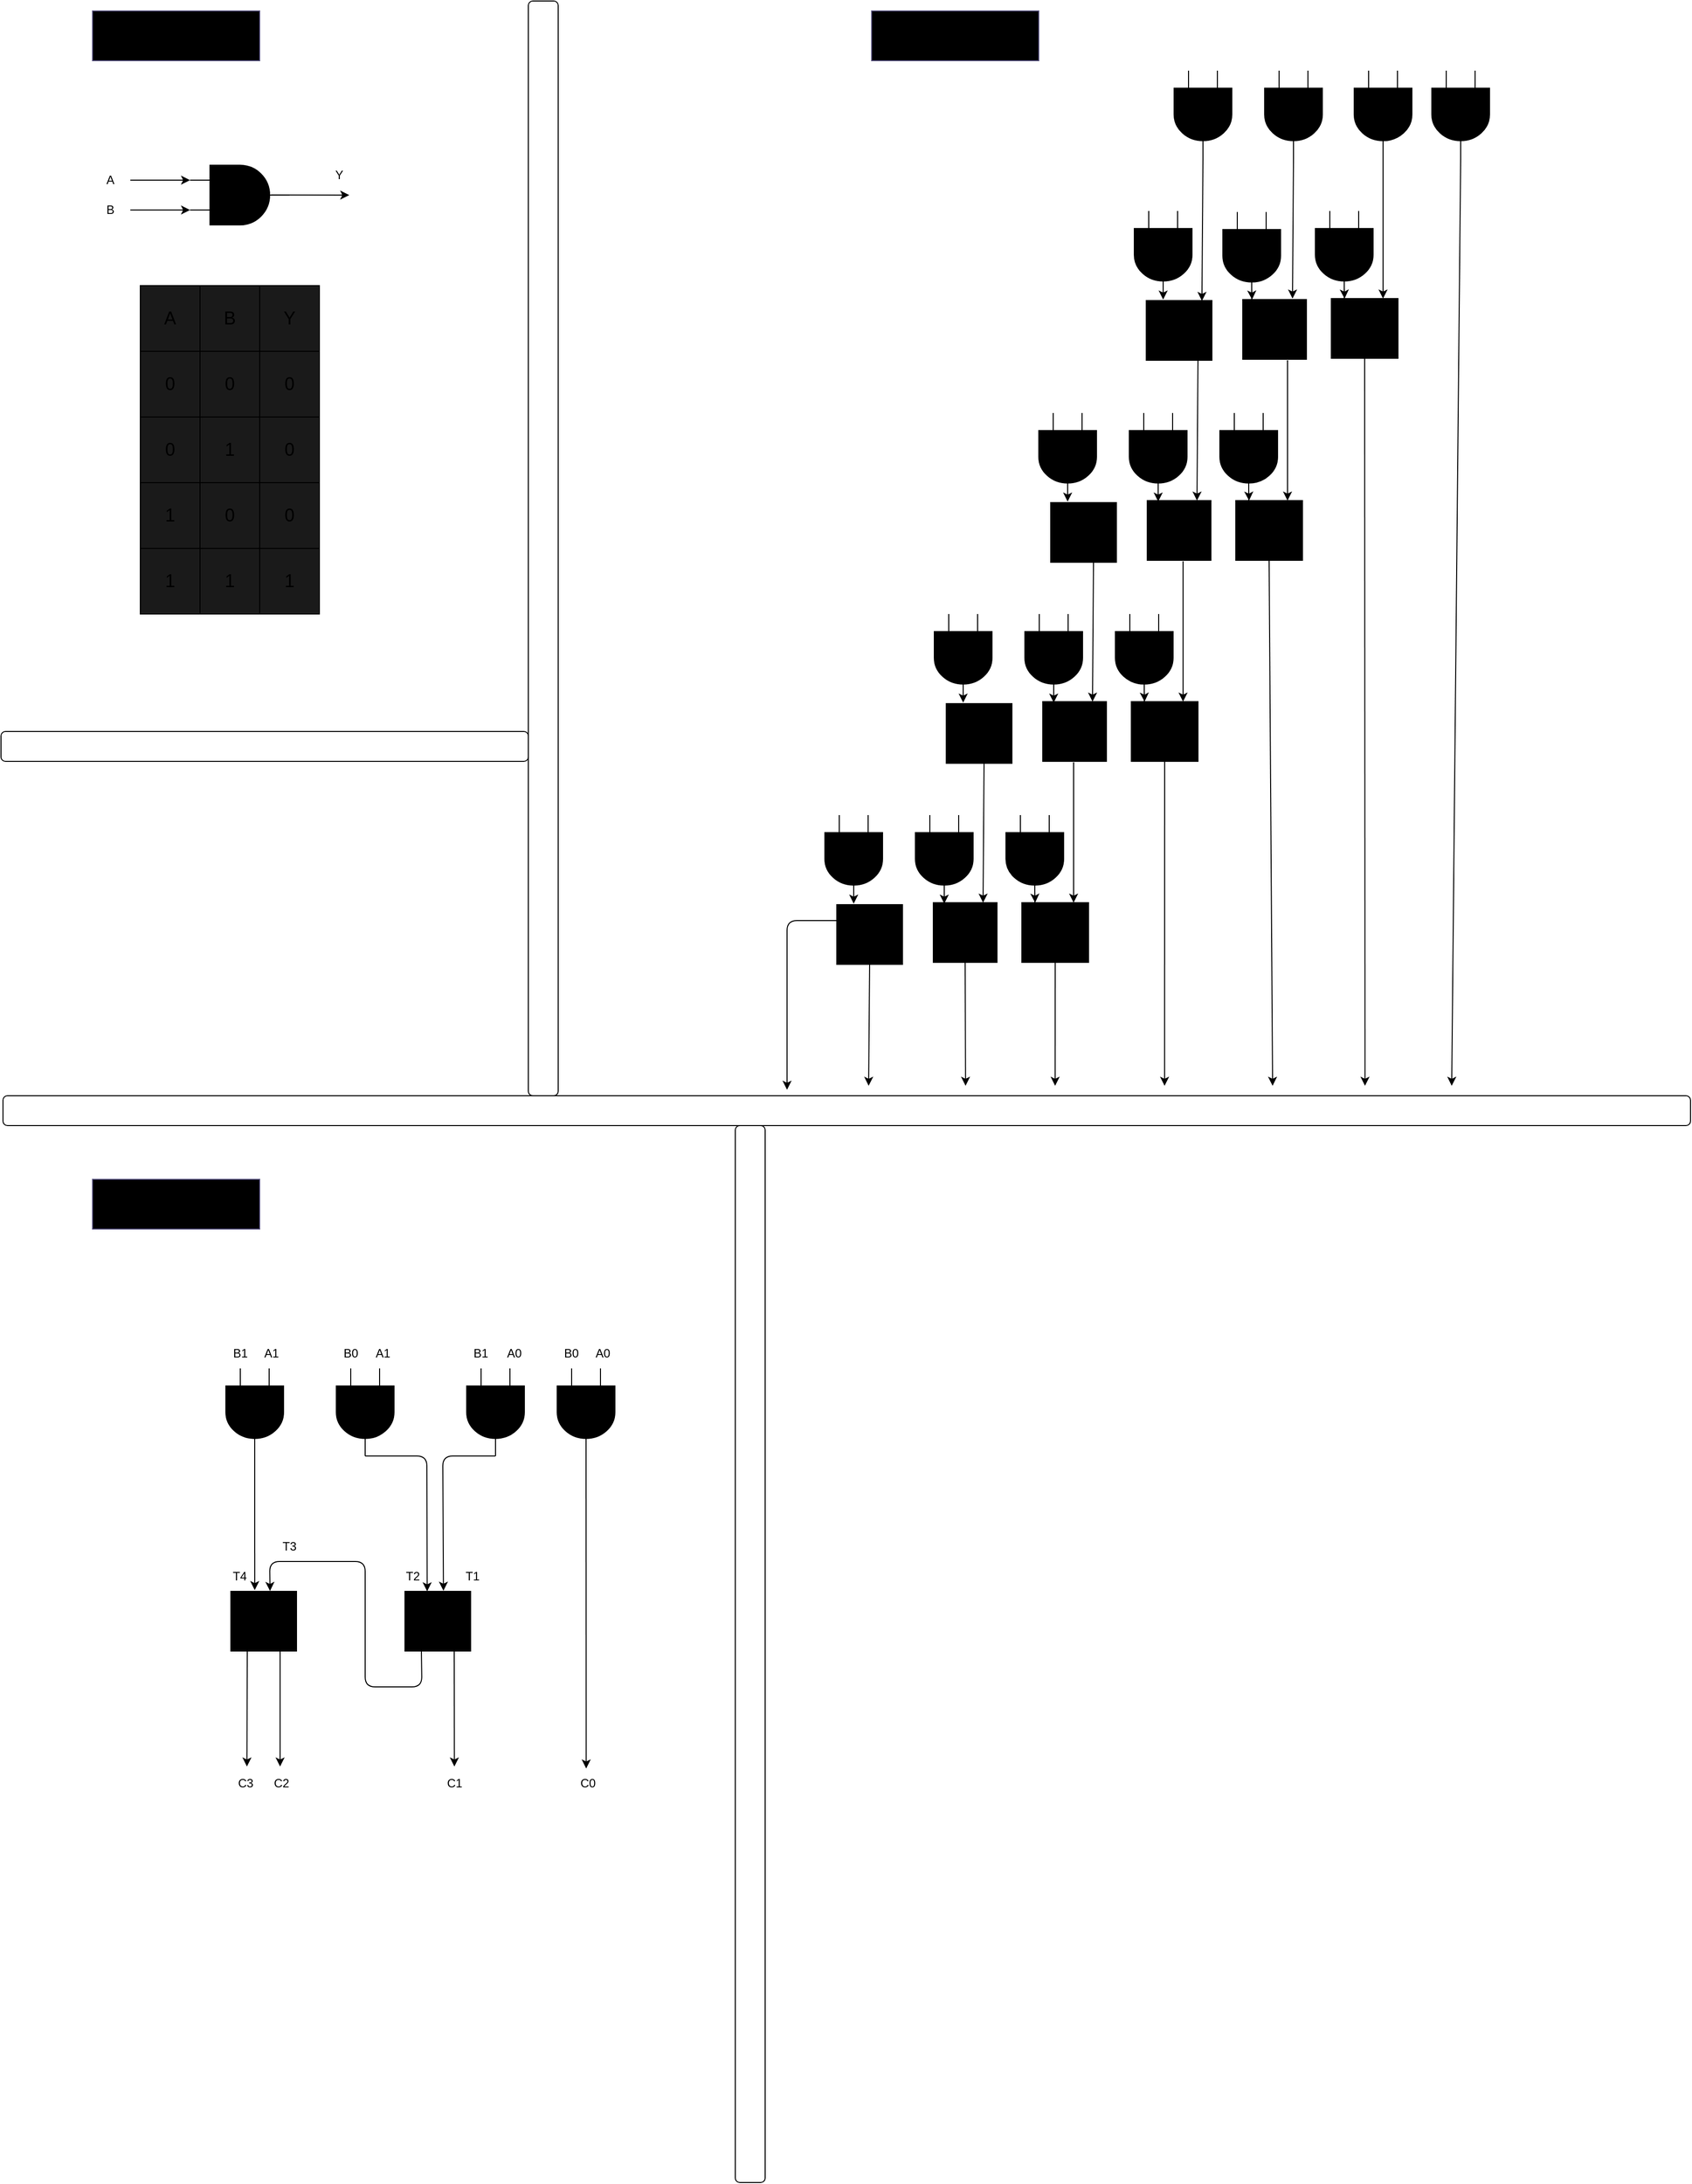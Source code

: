 <mxfile>
    <diagram id="SX6LbWPJMb3i2Qedz9tm" name="Page-1">
        <mxGraphModel dx="2161" dy="771" grid="1" gridSize="16" guides="1" tooltips="1" connect="1" arrows="1" fold="1" page="1" pageScale="1" pageWidth="850" pageHeight="1100" math="0" shadow="0">
            <root>
                <mxCell id="0"/>
                <mxCell id="1" parent="0"/>
                <mxCell id="5" style="edgeStyle=none;html=1;exitX=0.815;exitY=0.498;exitDx=0;exitDy=0;exitPerimeter=0;endArrow=classic;endFill=1;" parent="1" edge="1">
                    <mxGeometry relative="1" as="geometry">
                        <mxPoint x="-500" y="195" as="targetPoint"/>
                        <mxPoint x="-578.5" y="194.88" as="sourcePoint"/>
                    </mxGeometry>
                </mxCell>
                <mxCell id="6" style="edgeStyle=none;html=1;exitX=1;exitY=0.5;exitDx=0;exitDy=0;exitPerimeter=0;endArrow=classic;endFill=1;" parent="1" edge="1">
                    <mxGeometry relative="1" as="geometry">
                        <mxPoint x="-660" y="180" as="targetPoint"/>
                        <mxPoint x="-720" y="180" as="sourcePoint"/>
                    </mxGeometry>
                </mxCell>
                <mxCell id="7" style="edgeStyle=none;html=1;exitX=1;exitY=0.5;exitDx=0;exitDy=0;exitPerimeter=0;endArrow=classic;endFill=1;" parent="1" edge="1">
                    <mxGeometry relative="1" as="geometry">
                        <mxPoint x="-660" y="210" as="targetPoint"/>
                        <mxPoint x="-720" y="210" as="sourcePoint"/>
                    </mxGeometry>
                </mxCell>
                <mxCell id="8" value="&lt;h1&gt;STEP ONE&lt;/h1&gt;" style="text;html=1;fillColor=#000000;align=center;verticalAlign=middle;whiteSpace=wrap;rounded=0;strokeColor=#56517e;" parent="1" vertex="1">
                    <mxGeometry x="-758" y="10" width="168" height="50" as="geometry"/>
                </mxCell>
                <mxCell id="9" value="B" style="text;html=1;strokeColor=none;fillColor=none;align=center;verticalAlign=middle;whiteSpace=wrap;rounded=0;" parent="1" vertex="1">
                    <mxGeometry x="-770" y="195" width="60" height="30" as="geometry"/>
                </mxCell>
                <mxCell id="10" value="Y" style="text;html=1;strokeColor=none;fillColor=none;align=center;verticalAlign=middle;whiteSpace=wrap;rounded=0;" parent="1" vertex="1">
                    <mxGeometry x="-540" y="160" width="60" height="30" as="geometry"/>
                </mxCell>
                <mxCell id="13" value="A" style="text;html=1;strokeColor=none;fillColor=none;align=center;verticalAlign=middle;whiteSpace=wrap;rounded=0;" parent="1" vertex="1">
                    <mxGeometry x="-770" y="165" width="60" height="30" as="geometry"/>
                </mxCell>
                <mxCell id="93" value="" style="verticalLabelPosition=bottom;shadow=0;dashed=0;align=center;html=1;verticalAlign=top;shape=mxgraph.electrical.logic_gates.logic_gate;operation=and;fillColor=#000000;direction=east;" parent="1" vertex="1">
                    <mxGeometry x="-660" y="165.0" width="100" height="60" as="geometry"/>
                </mxCell>
                <mxCell id="173" value="" style="rounded=1;whiteSpace=wrap;html=1;fillStyle=zigzag-line;fillColor=#FFFFFF;" parent="1" vertex="1">
                    <mxGeometry x="-320" width="30" height="1100" as="geometry"/>
                </mxCell>
                <mxCell id="21" style="edgeStyle=none;html=1;exitX=1;exitY=0.5;exitDx=0;exitDy=0;exitPerimeter=0;endArrow=classic;endFill=1;" parent="1" edge="1">
                    <mxGeometry relative="1" as="geometry">
                        <mxPoint x="448" y="299" as="targetPoint"/>
                        <mxPoint x="449" y="157" as="sourcePoint"/>
                    </mxGeometry>
                </mxCell>
                <mxCell id="20" style="edgeStyle=none;html=1;exitX=1;exitY=0.5;exitDx=0;exitDy=0;exitPerimeter=0;endArrow=classic;endFill=1;" parent="1" edge="1">
                    <mxGeometry relative="1" as="geometry">
                        <mxPoint x="539" y="299" as="targetPoint"/>
                        <mxPoint x="539" y="158" as="sourcePoint"/>
                    </mxGeometry>
                </mxCell>
                <mxCell id="18" value="" style="verticalLabelPosition=bottom;shadow=0;dashed=0;align=center;html=1;verticalAlign=top;shape=mxgraph.electrical.logic_gates.logic_gate;operation=and;fillColor=#000000;direction=south;container=0;" parent="1" vertex="1">
                    <mxGeometry x="510" y="70" width="58" height="88" as="geometry"/>
                </mxCell>
                <mxCell id="23" value="FA" style="rounded=0;whiteSpace=wrap;html=1;fillColor=#000000;direction=east;container=0;fontSize=18;fontStyle=1" parent="1" vertex="1">
                    <mxGeometry x="301" y="301" width="66" height="60" as="geometry"/>
                </mxCell>
                <mxCell id="24" value="&lt;font style=&quot;font-size: 18px;&quot;&gt;&lt;b&gt;FA&lt;/b&gt;&lt;/font&gt;" style="rounded=0;whiteSpace=wrap;html=1;fillColor=#000000;direction=east;container=0;" parent="1" vertex="1">
                    <mxGeometry x="398" y="300" width="64" height="60" as="geometry"/>
                </mxCell>
                <mxCell id="160" style="edgeStyle=none;html=1;exitX=0.5;exitY=1;exitDx=0;exitDy=0;entryX=0.5;entryY=1;entryDx=0;entryDy=0;" parent="1" source="25" edge="1">
                    <mxGeometry relative="1" as="geometry">
                        <mxPoint x="520.857" y="1090" as="targetPoint"/>
                    </mxGeometry>
                </mxCell>
                <mxCell id="25" value="FA" style="rounded=0;whiteSpace=wrap;html=1;fillColor=#000000;direction=east;container=0;fontSize=18;fontStyle=1" parent="1" vertex="1">
                    <mxGeometry x="487" y="299" width="67" height="60" as="geometry"/>
                </mxCell>
                <mxCell id="92" value="" style="endArrow=classic;html=1;exitX=0;exitY=0.352;exitDx=0;exitDy=0;exitPerimeter=0;" parent="1" edge="1">
                    <mxGeometry width="50" height="50" relative="1" as="geometry">
                        <mxPoint x="-10" y="924.02" as="sourcePoint"/>
                        <mxPoint x="-60" y="1094" as="targetPoint"/>
                        <Array as="points">
                            <mxPoint x="-60" y="924"/>
                        </Array>
                    </mxGeometry>
                </mxCell>
                <mxCell id="159" style="edgeStyle=none;html=1;exitX=1;exitY=0.5;exitDx=0;exitDy=0;exitPerimeter=0;entryX=1;entryY=0.5;entryDx=0;entryDy=0;entryPerimeter=0;" parent="1" source="94" edge="1">
                    <mxGeometry relative="1" as="geometry">
                        <mxPoint x="608" y="1090" as="targetPoint"/>
                    </mxGeometry>
                </mxCell>
                <mxCell id="94" value="" style="verticalLabelPosition=bottom;shadow=0;dashed=0;align=center;html=1;verticalAlign=top;shape=mxgraph.electrical.logic_gates.logic_gate;operation=and;fillColor=#000000;direction=south;container=0;" parent="1" vertex="1">
                    <mxGeometry x="588" y="70" width="58" height="88" as="geometry"/>
                </mxCell>
                <mxCell id="95" value="" style="verticalLabelPosition=bottom;shadow=0;dashed=0;align=center;html=1;verticalAlign=top;shape=mxgraph.electrical.logic_gates.logic_gate;operation=and;fillColor=#000000;direction=south;container=0;" parent="1" vertex="1">
                    <mxGeometry x="420" y="70" width="58" height="88" as="geometry"/>
                </mxCell>
                <mxCell id="110" style="edgeStyle=none;html=1;exitX=1;exitY=0.5;exitDx=0;exitDy=0;exitPerimeter=0;entryX=0.848;entryY=0.006;entryDx=0;entryDy=0;entryPerimeter=0;" parent="1" source="96" target="23" edge="1">
                    <mxGeometry relative="1" as="geometry"/>
                </mxCell>
                <mxCell id="96" value="" style="verticalLabelPosition=bottom;shadow=0;dashed=0;align=center;html=1;verticalAlign=top;shape=mxgraph.electrical.logic_gates.logic_gate;operation=and;fillColor=#000000;direction=south;container=0;" parent="1" vertex="1">
                    <mxGeometry x="329" y="70" width="58" height="88" as="geometry"/>
                </mxCell>
                <mxCell id="101" style="edgeStyle=none;html=1;exitX=1;exitY=0.5;exitDx=0;exitDy=0;exitPerimeter=0;" parent="1" edge="1">
                    <mxGeometry relative="1" as="geometry">
                        <mxPoint x="500.333" y="299" as="targetPoint"/>
                        <mxPoint x="500" y="288" as="sourcePoint"/>
                    </mxGeometry>
                </mxCell>
                <mxCell id="97" value="" style="verticalLabelPosition=bottom;shadow=0;dashed=0;align=center;html=1;verticalAlign=top;shape=mxgraph.electrical.logic_gates.logic_gate;operation=and;fillColor=#000000;direction=south;container=0;" parent="1" vertex="1">
                    <mxGeometry x="471" y="211" width="58" height="88" as="geometry"/>
                </mxCell>
                <mxCell id="104" style="edgeStyle=none;html=1;exitX=1;exitY=0.5;exitDx=0;exitDy=0;exitPerimeter=0;entryX=1;entryY=0.5;entryDx=0;entryDy=0;entryPerimeter=0;" parent="1" source="99" edge="1">
                    <mxGeometry relative="1" as="geometry">
                        <mxPoint x="318" y="300" as="targetPoint"/>
                    </mxGeometry>
                </mxCell>
                <mxCell id="99" value="" style="verticalLabelPosition=bottom;shadow=0;dashed=0;align=center;html=1;verticalAlign=top;shape=mxgraph.electrical.logic_gates.logic_gate;operation=and;fillColor=#000000;direction=south;container=0;" parent="1" vertex="1">
                    <mxGeometry x="289" y="211" width="58" height="88" as="geometry"/>
                </mxCell>
                <mxCell id="123" style="edgeStyle=none;html=1;exitX=1;exitY=0.5;exitDx=0;exitDy=0;exitPerimeter=0;endArrow=classic;endFill=1;" parent="1" edge="1">
                    <mxGeometry relative="1" as="geometry">
                        <mxPoint x="352" y="502" as="targetPoint"/>
                        <mxPoint x="353" y="360" as="sourcePoint"/>
                    </mxGeometry>
                </mxCell>
                <mxCell id="124" style="edgeStyle=none;html=1;exitX=1;exitY=0.5;exitDx=0;exitDy=0;exitPerimeter=0;endArrow=classic;endFill=1;" parent="1" edge="1">
                    <mxGeometry relative="1" as="geometry">
                        <mxPoint x="443" y="502" as="targetPoint"/>
                        <mxPoint x="443" y="361" as="sourcePoint"/>
                    </mxGeometry>
                </mxCell>
                <mxCell id="125" value="FA" style="rounded=0;whiteSpace=wrap;html=1;fillColor=#000000;direction=east;container=0;fontSize=18;fontStyle=1" parent="1" vertex="1">
                    <mxGeometry x="205" y="504" width="66" height="60" as="geometry"/>
                </mxCell>
                <mxCell id="126" value="&lt;font style=&quot;font-size: 18px;&quot;&gt;&lt;b&gt;FA&lt;/b&gt;&lt;/font&gt;" style="rounded=0;whiteSpace=wrap;html=1;fillColor=#000000;direction=east;container=0;" parent="1" vertex="1">
                    <mxGeometry x="302" y="502" width="64" height="60" as="geometry"/>
                </mxCell>
                <mxCell id="161" style="edgeStyle=none;html=1;exitX=0.5;exitY=1;exitDx=0;exitDy=0;entryX=0.5;entryY=1;entryDx=0;entryDy=0;" parent="1" source="127" edge="1">
                    <mxGeometry relative="1" as="geometry">
                        <mxPoint x="428.0" y="1090" as="targetPoint"/>
                    </mxGeometry>
                </mxCell>
                <mxCell id="127" value="&lt;font style=&quot;font-size: 18px;&quot;&gt;&lt;b&gt;FA&lt;/b&gt;&lt;/font&gt;" style="rounded=0;whiteSpace=wrap;html=1;fillColor=#000000;direction=east;container=0;" parent="1" vertex="1">
                    <mxGeometry x="391" y="502" width="67" height="60" as="geometry"/>
                </mxCell>
                <mxCell id="129" style="edgeStyle=none;html=1;exitX=1;exitY=0.5;exitDx=0;exitDy=0;exitPerimeter=0;" parent="1" edge="1">
                    <mxGeometry relative="1" as="geometry">
                        <mxPoint x="404.333" y="502" as="targetPoint"/>
                        <mxPoint x="404" y="491" as="sourcePoint"/>
                    </mxGeometry>
                </mxCell>
                <mxCell id="130" value="" style="verticalLabelPosition=bottom;shadow=0;dashed=0;align=center;html=1;verticalAlign=top;shape=mxgraph.electrical.logic_gates.logic_gate;operation=and;fillColor=#000000;direction=south;container=0;" parent="1" vertex="1">
                    <mxGeometry x="375" y="414" width="58" height="88" as="geometry"/>
                </mxCell>
                <mxCell id="131" style="edgeStyle=none;html=1;exitX=1;exitY=0.5;exitDx=0;exitDy=0;exitPerimeter=0;entryX=1;entryY=0.5;entryDx=0;entryDy=0;entryPerimeter=0;" parent="1" source="132" edge="1">
                    <mxGeometry relative="1" as="geometry">
                        <mxPoint x="222" y="503" as="targetPoint"/>
                    </mxGeometry>
                </mxCell>
                <mxCell id="132" value="" style="verticalLabelPosition=bottom;shadow=0;dashed=0;align=center;html=1;verticalAlign=top;shape=mxgraph.electrical.logic_gates.logic_gate;operation=and;fillColor=#000000;direction=south;container=0;" parent="1" vertex="1">
                    <mxGeometry x="193" y="414" width="58" height="88" as="geometry"/>
                </mxCell>
                <mxCell id="133" style="edgeStyle=none;html=1;exitX=1;exitY=0.5;exitDx=0;exitDy=0;exitPerimeter=0;entryX=1;entryY=0.5;entryDx=0;entryDy=0;entryPerimeter=0;" parent="1" source="134" edge="1">
                    <mxGeometry relative="1" as="geometry">
                        <mxPoint x="313" y="503" as="targetPoint"/>
                    </mxGeometry>
                </mxCell>
                <mxCell id="134" value="" style="verticalLabelPosition=bottom;shadow=0;dashed=0;align=center;html=1;verticalAlign=top;shape=mxgraph.electrical.logic_gates.logic_gate;operation=and;fillColor=#000000;direction=south;container=0;" parent="1" vertex="1">
                    <mxGeometry x="284" y="414" width="58" height="88" as="geometry"/>
                </mxCell>
                <mxCell id="135" style="edgeStyle=none;html=1;exitX=1;exitY=0.5;exitDx=0;exitDy=0;exitPerimeter=0;endArrow=classic;endFill=1;" parent="1" edge="1">
                    <mxGeometry relative="1" as="geometry">
                        <mxPoint x="247" y="704" as="targetPoint"/>
                        <mxPoint x="248" y="562" as="sourcePoint"/>
                    </mxGeometry>
                </mxCell>
                <mxCell id="136" style="edgeStyle=none;html=1;exitX=1;exitY=0.5;exitDx=0;exitDy=0;exitPerimeter=0;endArrow=classic;endFill=1;" parent="1" edge="1">
                    <mxGeometry relative="1" as="geometry">
                        <mxPoint x="338" y="704" as="targetPoint"/>
                        <mxPoint x="338" y="563" as="sourcePoint"/>
                    </mxGeometry>
                </mxCell>
                <mxCell id="137" value="&lt;b&gt;FA&lt;/b&gt;" style="rounded=0;whiteSpace=wrap;html=1;fillColor=#000000;direction=east;container=0;fontSize=18;" parent="1" vertex="1">
                    <mxGeometry x="100" y="706" width="66" height="60" as="geometry"/>
                </mxCell>
                <mxCell id="138" value="FA" style="rounded=0;whiteSpace=wrap;html=1;fillColor=#000000;direction=east;container=0;fontSize=18;fontStyle=1" parent="1" vertex="1">
                    <mxGeometry x="197" y="704" width="64" height="60" as="geometry"/>
                </mxCell>
                <mxCell id="162" style="edgeStyle=none;html=1;exitX=0.5;exitY=1;exitDx=0;exitDy=0;entryX=0.5;entryY=1;entryDx=0;entryDy=0;" parent="1" source="139" edge="1">
                    <mxGeometry relative="1" as="geometry">
                        <mxPoint x="319.429" y="1090" as="targetPoint"/>
                    </mxGeometry>
                </mxCell>
                <mxCell id="139" value="FA" style="rounded=0;whiteSpace=wrap;html=1;fillColor=#000000;direction=east;container=0;fontSize=18;fontStyle=1" parent="1" vertex="1">
                    <mxGeometry x="286" y="704" width="67" height="60" as="geometry"/>
                </mxCell>
                <mxCell id="141" style="edgeStyle=none;html=1;exitX=1;exitY=0.5;exitDx=0;exitDy=0;exitPerimeter=0;" parent="1" edge="1">
                    <mxGeometry relative="1" as="geometry">
                        <mxPoint x="299.333" y="704" as="targetPoint"/>
                        <mxPoint x="299" y="693" as="sourcePoint"/>
                    </mxGeometry>
                </mxCell>
                <mxCell id="142" value="" style="verticalLabelPosition=bottom;shadow=0;dashed=0;align=center;html=1;verticalAlign=top;shape=mxgraph.electrical.logic_gates.logic_gate;operation=and;fillColor=#000000;direction=south;container=0;" parent="1" vertex="1">
                    <mxGeometry x="270" y="616" width="58" height="88" as="geometry"/>
                </mxCell>
                <mxCell id="143" style="edgeStyle=none;html=1;exitX=1;exitY=0.5;exitDx=0;exitDy=0;exitPerimeter=0;entryX=1;entryY=0.5;entryDx=0;entryDy=0;entryPerimeter=0;" parent="1" source="144" edge="1">
                    <mxGeometry relative="1" as="geometry">
                        <mxPoint x="117" y="705" as="targetPoint"/>
                    </mxGeometry>
                </mxCell>
                <mxCell id="144" value="" style="verticalLabelPosition=bottom;shadow=0;dashed=0;align=center;html=1;verticalAlign=top;shape=mxgraph.electrical.logic_gates.logic_gate;operation=and;fillColor=#000000;direction=south;container=0;" parent="1" vertex="1">
                    <mxGeometry x="88" y="616" width="58" height="88" as="geometry"/>
                </mxCell>
                <mxCell id="145" style="edgeStyle=none;html=1;exitX=1;exitY=0.5;exitDx=0;exitDy=0;exitPerimeter=0;entryX=1;entryY=0.5;entryDx=0;entryDy=0;entryPerimeter=0;" parent="1" source="146" edge="1">
                    <mxGeometry relative="1" as="geometry">
                        <mxPoint x="208" y="705" as="targetPoint"/>
                    </mxGeometry>
                </mxCell>
                <mxCell id="146" value="" style="verticalLabelPosition=bottom;shadow=0;dashed=0;align=center;html=1;verticalAlign=top;shape=mxgraph.electrical.logic_gates.logic_gate;operation=and;fillColor=#000000;direction=south;container=0;" parent="1" vertex="1">
                    <mxGeometry x="179" y="616" width="58" height="88" as="geometry"/>
                </mxCell>
                <mxCell id="147" style="edgeStyle=none;html=1;exitX=1;exitY=0.5;exitDx=0;exitDy=0;exitPerimeter=0;endArrow=classic;endFill=1;" parent="1" edge="1">
                    <mxGeometry relative="1" as="geometry">
                        <mxPoint x="137" y="906" as="targetPoint"/>
                        <mxPoint x="138" y="764" as="sourcePoint"/>
                    </mxGeometry>
                </mxCell>
                <mxCell id="148" style="edgeStyle=none;html=1;exitX=1;exitY=0.5;exitDx=0;exitDy=0;exitPerimeter=0;endArrow=classic;endFill=1;" parent="1" edge="1">
                    <mxGeometry relative="1" as="geometry">
                        <mxPoint x="228" y="906" as="targetPoint"/>
                        <mxPoint x="228" y="765" as="sourcePoint"/>
                    </mxGeometry>
                </mxCell>
                <mxCell id="166" style="edgeStyle=none;html=1;exitX=0.5;exitY=1;exitDx=0;exitDy=0;entryX=0.5;entryY=1;entryDx=0;entryDy=0;" parent="1" source="149" edge="1">
                    <mxGeometry relative="1" as="geometry">
                        <mxPoint x="22" y="1090" as="targetPoint"/>
                    </mxGeometry>
                </mxCell>
                <mxCell id="149" value="FA" style="rounded=0;whiteSpace=wrap;html=1;fillColor=#000000;direction=east;container=0;fontSize=18;fontStyle=1" parent="1" vertex="1">
                    <mxGeometry x="-10" y="908" width="66" height="60" as="geometry"/>
                </mxCell>
                <mxCell id="165" style="edgeStyle=none;html=1;exitX=0.5;exitY=1;exitDx=0;exitDy=0;entryX=0.5;entryY=1;entryDx=0;entryDy=0;" parent="1" source="150" edge="1">
                    <mxGeometry relative="1" as="geometry">
                        <mxPoint x="119.429" y="1090" as="targetPoint"/>
                    </mxGeometry>
                </mxCell>
                <mxCell id="150" value="FA" style="rounded=0;whiteSpace=wrap;html=1;fillColor=#000000;direction=east;container=0;fontSize=18;fontStyle=1" parent="1" vertex="1">
                    <mxGeometry x="87" y="906" width="64" height="60" as="geometry"/>
                </mxCell>
                <mxCell id="163" style="edgeStyle=none;html=1;exitX=0.5;exitY=1;exitDx=0;exitDy=0;entryX=0.5;entryY=1;entryDx=0;entryDy=0;" parent="1" source="151" edge="1">
                    <mxGeometry relative="1" as="geometry">
                        <mxPoint x="209.429" y="1090" as="targetPoint"/>
                    </mxGeometry>
                </mxCell>
                <mxCell id="151" value="FA" style="rounded=0;whiteSpace=wrap;html=1;fillColor=#000000;direction=east;container=0;fontSize=18;fontStyle=1" parent="1" vertex="1">
                    <mxGeometry x="176" y="906" width="67" height="60" as="geometry"/>
                </mxCell>
                <mxCell id="153" style="edgeStyle=none;html=1;exitX=1;exitY=0.5;exitDx=0;exitDy=0;exitPerimeter=0;" parent="1" edge="1">
                    <mxGeometry relative="1" as="geometry">
                        <mxPoint x="189.333" y="906" as="targetPoint"/>
                        <mxPoint x="189" y="895" as="sourcePoint"/>
                    </mxGeometry>
                </mxCell>
                <mxCell id="154" value="" style="verticalLabelPosition=bottom;shadow=0;dashed=0;align=center;html=1;verticalAlign=top;shape=mxgraph.electrical.logic_gates.logic_gate;operation=and;fillColor=#000000;direction=south;container=0;" parent="1" vertex="1">
                    <mxGeometry x="160" y="818" width="58" height="88" as="geometry"/>
                </mxCell>
                <mxCell id="155" style="edgeStyle=none;html=1;exitX=1;exitY=0.5;exitDx=0;exitDy=0;exitPerimeter=0;entryX=1;entryY=0.5;entryDx=0;entryDy=0;entryPerimeter=0;" parent="1" source="156" edge="1">
                    <mxGeometry relative="1" as="geometry">
                        <mxPoint x="7" y="907" as="targetPoint"/>
                    </mxGeometry>
                </mxCell>
                <mxCell id="156" value="" style="verticalLabelPosition=bottom;shadow=0;dashed=0;align=center;html=1;verticalAlign=top;shape=mxgraph.electrical.logic_gates.logic_gate;operation=and;fillColor=#000000;direction=south;container=0;" parent="1" vertex="1">
                    <mxGeometry x="-22" y="818" width="58" height="88" as="geometry"/>
                </mxCell>
                <mxCell id="157" style="edgeStyle=none;html=1;exitX=1;exitY=0.5;exitDx=0;exitDy=0;exitPerimeter=0;entryX=1;entryY=0.5;entryDx=0;entryDy=0;entryPerimeter=0;" parent="1" source="158" edge="1">
                    <mxGeometry relative="1" as="geometry">
                        <mxPoint x="98" y="907" as="targetPoint"/>
                    </mxGeometry>
                </mxCell>
                <mxCell id="158" value="" style="verticalLabelPosition=bottom;shadow=0;dashed=0;align=center;html=1;verticalAlign=top;shape=mxgraph.electrical.logic_gates.logic_gate;operation=and;fillColor=#000000;direction=south;container=0;" parent="1" vertex="1">
                    <mxGeometry x="69" y="818" width="58" height="88" as="geometry"/>
                </mxCell>
                <mxCell id="170" style="edgeStyle=none;html=1;exitX=1;exitY=0.5;exitDx=0;exitDy=0;exitPerimeter=0;" parent="1" edge="1">
                    <mxGeometry relative="1" as="geometry">
                        <mxPoint x="407.333" y="300" as="targetPoint"/>
                        <mxPoint x="407" y="289" as="sourcePoint"/>
                    </mxGeometry>
                </mxCell>
                <mxCell id="171" value="" style="verticalLabelPosition=bottom;shadow=0;dashed=0;align=center;html=1;verticalAlign=top;shape=mxgraph.electrical.logic_gates.logic_gate;operation=and;fillColor=#000000;direction=south;container=0;" parent="1" vertex="1">
                    <mxGeometry x="378" y="212" width="58" height="88" as="geometry"/>
                </mxCell>
                <mxCell id="172" value="&lt;h1&gt;STEP TWO&lt;/h1&gt;" style="text;html=1;fillColor=#000000;align=center;verticalAlign=middle;whiteSpace=wrap;rounded=0;strokeColor=#56517e;direction=east;container=0;" parent="1" vertex="1">
                    <mxGeometry x="25" y="10" width="168" height="50" as="geometry"/>
                </mxCell>
                <mxCell id="191" value="" style="shape=table;startSize=0;container=1;collapsible=0;childLayout=tableLayout;fontSize=18;fillColor=#1A1A1A;" parent="1" vertex="1">
                    <mxGeometry x="-710" y="286" width="180" height="330" as="geometry"/>
                </mxCell>
                <mxCell id="192" value="" style="shape=tableRow;horizontal=0;startSize=0;swimlaneHead=0;swimlaneBody=0;top=0;left=0;bottom=0;right=0;collapsible=0;dropTarget=0;fillColor=none;points=[[0,0.5],[1,0.5]];portConstraint=eastwest;fontSize=18;" parent="191" vertex="1">
                    <mxGeometry width="180" height="66" as="geometry"/>
                </mxCell>
                <mxCell id="193" value="A" style="shape=partialRectangle;html=1;whiteSpace=wrap;connectable=0;overflow=hidden;fillColor=none;top=0;left=0;bottom=0;right=0;pointerEvents=1;fontSize=18;" parent="192" vertex="1">
                    <mxGeometry width="60" height="66" as="geometry">
                        <mxRectangle width="60" height="66" as="alternateBounds"/>
                    </mxGeometry>
                </mxCell>
                <mxCell id="194" value="B" style="shape=partialRectangle;html=1;whiteSpace=wrap;connectable=0;overflow=hidden;fillColor=none;top=0;left=0;bottom=0;right=0;pointerEvents=1;fontSize=18;" parent="192" vertex="1">
                    <mxGeometry x="60" width="60" height="66" as="geometry">
                        <mxRectangle width="60" height="66" as="alternateBounds"/>
                    </mxGeometry>
                </mxCell>
                <mxCell id="195" value="Y" style="shape=partialRectangle;html=1;whiteSpace=wrap;connectable=0;overflow=hidden;fillColor=none;top=0;left=0;bottom=0;right=0;pointerEvents=1;fontSize=18;" parent="192" vertex="1">
                    <mxGeometry x="120" width="60" height="66" as="geometry">
                        <mxRectangle width="60" height="66" as="alternateBounds"/>
                    </mxGeometry>
                </mxCell>
                <mxCell id="196" value="" style="shape=tableRow;horizontal=0;startSize=0;swimlaneHead=0;swimlaneBody=0;top=0;left=0;bottom=0;right=0;collapsible=0;dropTarget=0;fillColor=none;points=[[0,0.5],[1,0.5]];portConstraint=eastwest;fontSize=18;" parent="191" vertex="1">
                    <mxGeometry y="66" width="180" height="66" as="geometry"/>
                </mxCell>
                <mxCell id="197" value="0" style="shape=partialRectangle;html=1;whiteSpace=wrap;connectable=0;overflow=hidden;fillColor=none;top=0;left=0;bottom=0;right=0;pointerEvents=1;fontSize=18;" parent="196" vertex="1">
                    <mxGeometry width="60" height="66" as="geometry">
                        <mxRectangle width="60" height="66" as="alternateBounds"/>
                    </mxGeometry>
                </mxCell>
                <mxCell id="198" value="0" style="shape=partialRectangle;html=1;whiteSpace=wrap;connectable=0;overflow=hidden;fillColor=none;top=0;left=0;bottom=0;right=0;pointerEvents=1;fontSize=18;" parent="196" vertex="1">
                    <mxGeometry x="60" width="60" height="66" as="geometry">
                        <mxRectangle width="60" height="66" as="alternateBounds"/>
                    </mxGeometry>
                </mxCell>
                <mxCell id="199" value="0" style="shape=partialRectangle;html=1;whiteSpace=wrap;connectable=0;overflow=hidden;fillColor=none;top=0;left=0;bottom=0;right=0;pointerEvents=1;fontSize=18;" parent="196" vertex="1">
                    <mxGeometry x="120" width="60" height="66" as="geometry">
                        <mxRectangle width="60" height="66" as="alternateBounds"/>
                    </mxGeometry>
                </mxCell>
                <mxCell id="200" value="" style="shape=tableRow;horizontal=0;startSize=0;swimlaneHead=0;swimlaneBody=0;top=0;left=0;bottom=0;right=0;collapsible=0;dropTarget=0;fillColor=none;points=[[0,0.5],[1,0.5]];portConstraint=eastwest;fontSize=18;" parent="191" vertex="1">
                    <mxGeometry y="132" width="180" height="66" as="geometry"/>
                </mxCell>
                <mxCell id="201" value="0" style="shape=partialRectangle;html=1;whiteSpace=wrap;connectable=0;overflow=hidden;fillColor=none;top=0;left=0;bottom=0;right=0;pointerEvents=1;fontSize=18;" parent="200" vertex="1">
                    <mxGeometry width="60" height="66" as="geometry">
                        <mxRectangle width="60" height="66" as="alternateBounds"/>
                    </mxGeometry>
                </mxCell>
                <mxCell id="202" value="1" style="shape=partialRectangle;html=1;whiteSpace=wrap;connectable=0;overflow=hidden;fillColor=none;top=0;left=0;bottom=0;right=0;pointerEvents=1;fontSize=18;" parent="200" vertex="1">
                    <mxGeometry x="60" width="60" height="66" as="geometry">
                        <mxRectangle width="60" height="66" as="alternateBounds"/>
                    </mxGeometry>
                </mxCell>
                <mxCell id="203" value="0" style="shape=partialRectangle;html=1;whiteSpace=wrap;connectable=0;overflow=hidden;fillColor=none;top=0;left=0;bottom=0;right=0;pointerEvents=1;fontSize=18;" parent="200" vertex="1">
                    <mxGeometry x="120" width="60" height="66" as="geometry">
                        <mxRectangle width="60" height="66" as="alternateBounds"/>
                    </mxGeometry>
                </mxCell>
                <mxCell id="204" value="" style="shape=tableRow;horizontal=0;startSize=0;swimlaneHead=0;swimlaneBody=0;top=0;left=0;bottom=0;right=0;collapsible=0;dropTarget=0;fillColor=none;points=[[0,0.5],[1,0.5]];portConstraint=eastwest;fontSize=18;" parent="191" vertex="1">
                    <mxGeometry y="198" width="180" height="66" as="geometry"/>
                </mxCell>
                <mxCell id="205" value="1" style="shape=partialRectangle;html=1;whiteSpace=wrap;connectable=0;overflow=hidden;fillColor=none;top=0;left=0;bottom=0;right=0;pointerEvents=1;fontSize=18;" parent="204" vertex="1">
                    <mxGeometry width="60" height="66" as="geometry">
                        <mxRectangle width="60" height="66" as="alternateBounds"/>
                    </mxGeometry>
                </mxCell>
                <mxCell id="206" value="0" style="shape=partialRectangle;html=1;whiteSpace=wrap;connectable=0;overflow=hidden;fillColor=none;top=0;left=0;bottom=0;right=0;pointerEvents=1;fontSize=18;" parent="204" vertex="1">
                    <mxGeometry x="60" width="60" height="66" as="geometry">
                        <mxRectangle width="60" height="66" as="alternateBounds"/>
                    </mxGeometry>
                </mxCell>
                <mxCell id="207" value="0" style="shape=partialRectangle;html=1;whiteSpace=wrap;connectable=0;overflow=hidden;fillColor=none;top=0;left=0;bottom=0;right=0;pointerEvents=1;fontSize=18;" parent="204" vertex="1">
                    <mxGeometry x="120" width="60" height="66" as="geometry">
                        <mxRectangle width="60" height="66" as="alternateBounds"/>
                    </mxGeometry>
                </mxCell>
                <mxCell id="208" value="" style="shape=tableRow;horizontal=0;startSize=0;swimlaneHead=0;swimlaneBody=0;top=0;left=0;bottom=0;right=0;collapsible=0;dropTarget=0;fillColor=none;points=[[0,0.5],[1,0.5]];portConstraint=eastwest;fontSize=18;" parent="191" vertex="1">
                    <mxGeometry y="264" width="180" height="66" as="geometry"/>
                </mxCell>
                <mxCell id="209" value="1" style="shape=partialRectangle;html=1;whiteSpace=wrap;connectable=0;overflow=hidden;fillColor=none;top=0;left=0;bottom=0;right=0;pointerEvents=1;fontSize=18;" parent="208" vertex="1">
                    <mxGeometry width="60" height="66" as="geometry">
                        <mxRectangle width="60" height="66" as="alternateBounds"/>
                    </mxGeometry>
                </mxCell>
                <mxCell id="210" value="1" style="shape=partialRectangle;html=1;whiteSpace=wrap;connectable=0;overflow=hidden;fillColor=none;top=0;left=0;bottom=0;right=0;pointerEvents=1;fontSize=18;" parent="208" vertex="1">
                    <mxGeometry x="60" width="60" height="66" as="geometry">
                        <mxRectangle width="60" height="66" as="alternateBounds"/>
                    </mxGeometry>
                </mxCell>
                <mxCell id="211" value="1" style="shape=partialRectangle;html=1;whiteSpace=wrap;connectable=0;overflow=hidden;fillColor=none;top=0;left=0;bottom=0;right=0;pointerEvents=1;fontSize=18;" parent="208" vertex="1">
                    <mxGeometry x="120" width="60" height="66" as="geometry">
                        <mxRectangle width="60" height="66" as="alternateBounds"/>
                    </mxGeometry>
                </mxCell>
                <mxCell id="212" value="" style="rounded=1;whiteSpace=wrap;html=1;fillStyle=zigzag-line;fillColor=#FFFFFF;direction=south;" parent="1" vertex="1">
                    <mxGeometry x="-850" y="734" width="530" height="30" as="geometry"/>
                </mxCell>
                <mxCell id="213" value="" style="rounded=1;whiteSpace=wrap;html=1;fillStyle=zigzag-line;fillColor=#FFFFFF;direction=south;" parent="1" vertex="1">
                    <mxGeometry x="-848" y="1100" width="1696" height="30" as="geometry"/>
                </mxCell>
                <mxCell id="214" value="&lt;h1&gt;STEP THREE&lt;/h1&gt;" style="text;html=1;fillColor=#000000;align=center;verticalAlign=middle;whiteSpace=wrap;rounded=0;strokeColor=#56517e;direction=east;container=0;" parent="1" vertex="1">
                    <mxGeometry x="-758" y="1184" width="168" height="50" as="geometry"/>
                </mxCell>
                <mxCell id="223" style="edgeStyle=none;html=1;exitX=1;exitY=0.5;exitDx=0;exitDy=0;exitPerimeter=0;entryX=0.338;entryY=0;entryDx=0;entryDy=0;entryPerimeter=0;" edge="1" parent="1" source="215" target="221">
                    <mxGeometry relative="1" as="geometry">
                        <mxPoint x="-473" y="1518" as="targetPoint"/>
                        <Array as="points">
                            <mxPoint x="-422" y="1462"/>
                        </Array>
                    </mxGeometry>
                </mxCell>
                <mxCell id="215" value="" style="verticalLabelPosition=bottom;shadow=0;dashed=0;align=center;html=1;verticalAlign=top;shape=mxgraph.electrical.logic_gates.logic_gate;operation=and;fillColor=#000000;direction=south;container=0;" vertex="1" parent="1">
                    <mxGeometry x="-513" y="1374" width="58" height="88" as="geometry"/>
                </mxCell>
                <mxCell id="224" style="edgeStyle=none;html=1;exitX=1;exitY=0.5;exitDx=0;exitDy=0;exitPerimeter=0;entryX=0.586;entryY=-0.011;entryDx=0;entryDy=0;entryPerimeter=0;" edge="1" parent="1" source="216" target="221">
                    <mxGeometry relative="1" as="geometry">
                        <mxPoint x="-352.833" y="1550" as="targetPoint"/>
                        <Array as="points">
                            <mxPoint x="-406" y="1462"/>
                        </Array>
                    </mxGeometry>
                </mxCell>
                <mxCell id="216" value="" style="verticalLabelPosition=bottom;shadow=0;dashed=0;align=center;html=1;verticalAlign=top;shape=mxgraph.electrical.logic_gates.logic_gate;operation=and;fillColor=#000000;direction=south;container=0;" vertex="1" parent="1">
                    <mxGeometry x="-382" y="1374" width="58" height="88" as="geometry"/>
                </mxCell>
                <mxCell id="239" style="edgeStyle=none;html=1;exitX=0.25;exitY=1;exitDx=0;exitDy=0;entryX=0.597;entryY=-0.007;entryDx=0;entryDy=0;entryPerimeter=0;" edge="1" parent="1" source="221" target="234">
                    <mxGeometry relative="1" as="geometry">
                        <mxPoint x="-628" y="1582" as="targetPoint"/>
                        <Array as="points">
                            <mxPoint x="-427" y="1694"/>
                            <mxPoint x="-484" y="1694"/>
                            <mxPoint x="-484" y="1568"/>
                            <mxPoint x="-580" y="1568"/>
                        </Array>
                    </mxGeometry>
                </mxCell>
                <mxCell id="244" style="edgeStyle=none;html=1;exitX=0.75;exitY=1;exitDx=0;exitDy=0;" edge="1" parent="1" source="221">
                    <mxGeometry relative="1" as="geometry">
                        <mxPoint x="-394.333" y="1774" as="targetPoint"/>
                    </mxGeometry>
                </mxCell>
                <mxCell id="221" value="HA" style="rounded=0;whiteSpace=wrap;html=1;fillColor=#000000;direction=east;container=0;fontSize=18;fontStyle=1" vertex="1" parent="1">
                    <mxGeometry x="-444" y="1598" width="66" height="60" as="geometry"/>
                </mxCell>
                <mxCell id="226" value="A0" style="text;html=1;strokeColor=none;fillColor=none;align=center;verticalAlign=middle;whiteSpace=wrap;rounded=0;" vertex="1" parent="1">
                    <mxGeometry x="-364" y="1344" width="60" height="30" as="geometry"/>
                </mxCell>
                <mxCell id="227" value="&amp;nbsp; &amp;nbsp; &amp;nbsp;B1" style="text;html=1;strokeColor=none;fillColor=none;align=center;verticalAlign=middle;whiteSpace=wrap;rounded=0;" vertex="1" parent="1">
                    <mxGeometry x="-406" y="1344" width="60" height="30" as="geometry"/>
                </mxCell>
                <mxCell id="229" value="&amp;nbsp; &amp;nbsp; &amp;nbsp; &amp;nbsp; &amp;nbsp; B0" style="text;html=1;strokeColor=none;fillColor=none;align=center;verticalAlign=middle;whiteSpace=wrap;rounded=0;" vertex="1" parent="1">
                    <mxGeometry x="-545" y="1344" width="60" height="30" as="geometry"/>
                </mxCell>
                <mxCell id="250" style="edgeStyle=none;html=1;exitX=1;exitY=0.5;exitDx=0;exitDy=0;exitPerimeter=0;entryX=0.364;entryY=-0.021;entryDx=0;entryDy=0;entryPerimeter=0;" edge="1" parent="1" source="231" target="234">
                    <mxGeometry relative="1" as="geometry"/>
                </mxCell>
                <mxCell id="231" value="" style="verticalLabelPosition=bottom;shadow=0;dashed=0;align=center;html=1;verticalAlign=top;shape=mxgraph.electrical.logic_gates.logic_gate;operation=and;fillColor=#000000;direction=south;container=0;" vertex="1" parent="1">
                    <mxGeometry x="-624" y="1374" width="58" height="88" as="geometry"/>
                </mxCell>
                <mxCell id="245" style="edgeStyle=none;html=1;exitX=0.75;exitY=1;exitDx=0;exitDy=0;" edge="1" parent="1" source="234">
                    <mxGeometry relative="1" as="geometry">
                        <mxPoint x="-569.5" y="1774" as="targetPoint"/>
                    </mxGeometry>
                </mxCell>
                <mxCell id="246" style="edgeStyle=none;html=1;exitX=0.25;exitY=1;exitDx=0;exitDy=0;" edge="1" parent="1" source="234">
                    <mxGeometry relative="1" as="geometry">
                        <mxPoint x="-602.833" y="1774" as="targetPoint"/>
                    </mxGeometry>
                </mxCell>
                <mxCell id="234" value="HA" style="rounded=0;whiteSpace=wrap;html=1;fillColor=#000000;direction=east;container=0;fontSize=18;fontStyle=1" vertex="1" parent="1">
                    <mxGeometry x="-619" y="1598" width="66" height="60" as="geometry"/>
                </mxCell>
                <mxCell id="236" value="A1" style="text;html=1;strokeColor=none;fillColor=none;align=center;verticalAlign=middle;whiteSpace=wrap;rounded=0;" vertex="1" parent="1">
                    <mxGeometry x="-608" y="1344" width="60" height="30" as="geometry"/>
                </mxCell>
                <mxCell id="237" value="&amp;nbsp; &amp;nbsp; &amp;nbsp; &amp;nbsp; &amp;nbsp; B1" style="text;html=1;strokeColor=none;fillColor=none;align=center;verticalAlign=middle;whiteSpace=wrap;rounded=0;" vertex="1" parent="1">
                    <mxGeometry x="-656" y="1344" width="60" height="30" as="geometry"/>
                </mxCell>
                <mxCell id="252" style="edgeStyle=none;html=1;exitX=1;exitY=0.5;exitDx=0;exitDy=0;exitPerimeter=0;" edge="1" parent="1" source="240">
                    <mxGeometry relative="1" as="geometry">
                        <mxPoint x="-261.857" y="1776" as="targetPoint"/>
                    </mxGeometry>
                </mxCell>
                <mxCell id="240" value="" style="verticalLabelPosition=bottom;shadow=0;dashed=0;align=center;html=1;verticalAlign=top;shape=mxgraph.electrical.logic_gates.logic_gate;operation=and;fillColor=#000000;direction=south;container=0;" vertex="1" parent="1">
                    <mxGeometry x="-291" y="1374" width="58" height="88" as="geometry"/>
                </mxCell>
                <mxCell id="241" value="A0" style="text;html=1;strokeColor=none;fillColor=none;align=center;verticalAlign=middle;whiteSpace=wrap;rounded=0;" vertex="1" parent="1">
                    <mxGeometry x="-275" y="1344" width="60" height="30" as="geometry"/>
                </mxCell>
                <mxCell id="242" value="&amp;nbsp; &amp;nbsp; &amp;nbsp;B0" style="text;html=1;strokeColor=none;fillColor=none;align=center;verticalAlign=middle;whiteSpace=wrap;rounded=0;" vertex="1" parent="1">
                    <mxGeometry x="-315" y="1344" width="60" height="30" as="geometry"/>
                </mxCell>
                <mxCell id="249" value="A1" style="text;html=1;strokeColor=none;fillColor=none;align=center;verticalAlign=middle;whiteSpace=wrap;rounded=0;" vertex="1" parent="1">
                    <mxGeometry x="-496" y="1344" width="60" height="30" as="geometry"/>
                </mxCell>
                <mxCell id="251" value="" style="rounded=1;whiteSpace=wrap;html=1;fillStyle=zigzag-line;fillColor=#FFFFFF;" vertex="1" parent="1">
                    <mxGeometry x="-112" y="1130" width="30" height="1062" as="geometry"/>
                </mxCell>
                <mxCell id="253" value="C3" style="text;html=1;strokeColor=none;fillColor=none;align=center;verticalAlign=middle;whiteSpace=wrap;rounded=0;" vertex="1" parent="1">
                    <mxGeometry x="-634" y="1776" width="60" height="30" as="geometry"/>
                </mxCell>
                <mxCell id="255" value="C2" style="text;html=1;strokeColor=none;fillColor=none;align=center;verticalAlign=middle;whiteSpace=wrap;rounded=0;" vertex="1" parent="1">
                    <mxGeometry x="-598" y="1776" width="60" height="30" as="geometry"/>
                </mxCell>
                <mxCell id="256" value="C1" style="text;html=1;strokeColor=none;fillColor=none;align=center;verticalAlign=middle;whiteSpace=wrap;rounded=0;" vertex="1" parent="1">
                    <mxGeometry x="-424" y="1776" width="60" height="30" as="geometry"/>
                </mxCell>
                <mxCell id="257" value="C0" style="text;html=1;strokeColor=none;fillColor=none;align=center;verticalAlign=middle;whiteSpace=wrap;rounded=0;" vertex="1" parent="1">
                    <mxGeometry x="-290" y="1776" width="60" height="30" as="geometry"/>
                </mxCell>
                <mxCell id="258" value="T1" style="text;html=1;strokeColor=none;fillColor=none;align=center;verticalAlign=middle;whiteSpace=wrap;rounded=0;" vertex="1" parent="1">
                    <mxGeometry x="-406" y="1568" width="60" height="30" as="geometry"/>
                </mxCell>
                <mxCell id="259" value="T2" style="text;html=1;strokeColor=none;fillColor=none;align=center;verticalAlign=middle;whiteSpace=wrap;rounded=0;" vertex="1" parent="1">
                    <mxGeometry x="-466" y="1568" width="60" height="30" as="geometry"/>
                </mxCell>
                <mxCell id="260" value="T3" style="text;html=1;strokeColor=none;fillColor=none;align=center;verticalAlign=middle;whiteSpace=wrap;rounded=0;" vertex="1" parent="1">
                    <mxGeometry x="-590" y="1538" width="60" height="30" as="geometry"/>
                </mxCell>
                <mxCell id="261" value="T4" style="text;html=1;strokeColor=none;fillColor=none;align=center;verticalAlign=middle;whiteSpace=wrap;rounded=0;" vertex="1" parent="1">
                    <mxGeometry x="-640" y="1568" width="60" height="30" as="geometry"/>
                </mxCell>
            </root>
        </mxGraphModel>
    </diagram>
</mxfile>